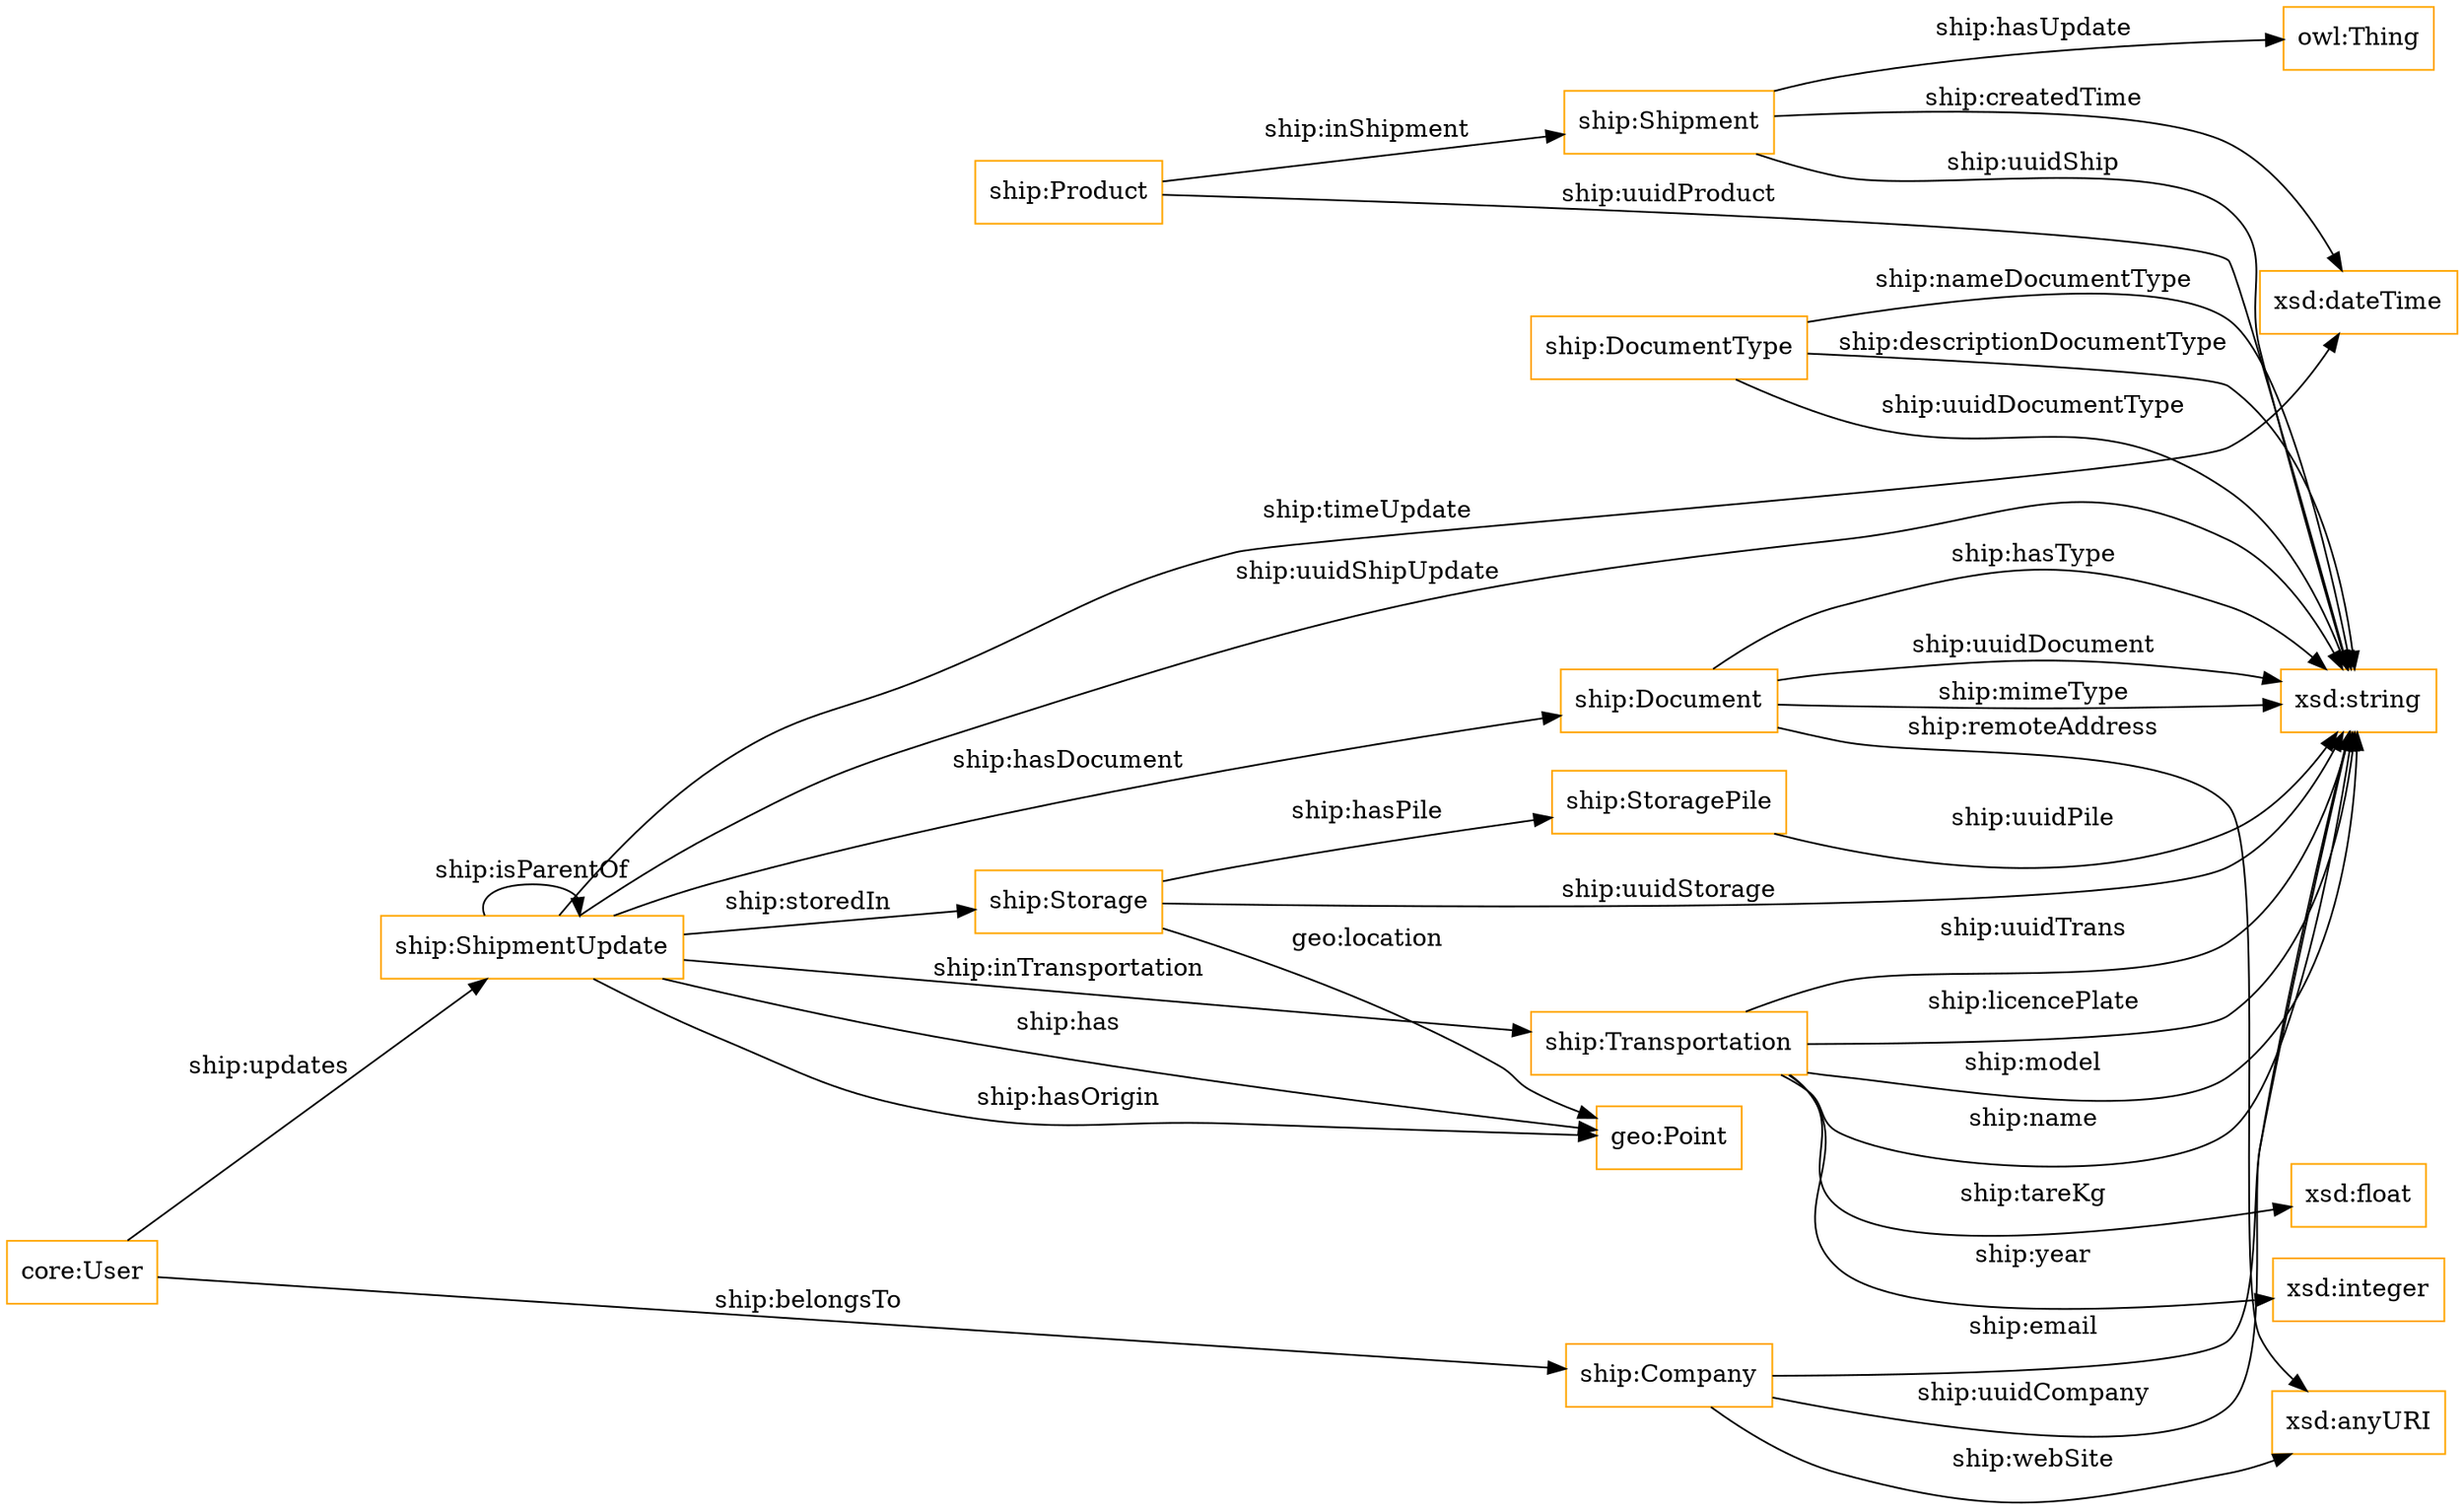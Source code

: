 digraph ar2dtool_diagram { 
rankdir=LR;
size="1501"
node [shape = rectangle, color="orange"]; "ship:Shipment" "ship:ShipmentUpdate" "ship:DocumentType" "core:User" "ship:Product" "ship:Document" "ship:Storage" "ship:StoragePile" "ship:Transportation" "ship:Company" "geo:Point" ; /*classes style*/
	"ship:ShipmentUpdate" -> "ship:Document" [ label = "ship:hasDocument" ];
	"ship:Company" -> "xsd:anyURI" [ label = "ship:webSite" ];
	"ship:ShipmentUpdate" -> "geo:Point" [ label = "ship:has" ];
	"ship:Transportation" -> "xsd:integer" [ label = "ship:year" ];
	"ship:Product" -> "ship:Shipment" [ label = "ship:inShipment" ];
	"ship:Company" -> "xsd:string" [ label = "ship:email" ];
	"core:User" -> "ship:ShipmentUpdate" [ label = "ship:updates" ];
	"ship:Transportation" -> "xsd:string" [ label = "ship:uuidTrans" ];
	"ship:DocumentType" -> "xsd:string" [ label = "ship:nameDocumentType" ];
	"ship:Document" -> "xsd:string" [ label = "ship:hasType" ];
	"ship:ShipmentUpdate" -> "xsd:dateTime" [ label = "ship:timeUpdate" ];
	"ship:StoragePile" -> "xsd:string" [ label = "ship:uuidPile" ];
	"ship:ShipmentUpdate" -> "ship:ShipmentUpdate" [ label = "ship:isParentOf" ];
	"ship:Company" -> "xsd:string" [ label = "ship:uuidCompany" ];
	"ship:Storage" -> "geo:Point" [ label = "geo:location" ];
	"ship:Transportation" -> "xsd:string" [ label = "ship:licencePlate" ];
	"ship:ShipmentUpdate" -> "ship:Storage" [ label = "ship:storedIn" ];
	"core:User" -> "ship:Company" [ label = "ship:belongsTo" ];
	"ship:Shipment" -> "xsd:string" [ label = "ship:uuidShip" ];
	"ship:Storage" -> "ship:StoragePile" [ label = "ship:hasPile" ];
	"ship:Shipment" -> "xsd:dateTime" [ label = "ship:createdTime" ];
	"ship:DocumentType" -> "xsd:string" [ label = "ship:descriptionDocumentType" ];
	"ship:Transportation" -> "xsd:string" [ label = "ship:model" ];
	"ship:Document" -> "xsd:string" [ label = "ship:uuidDocument" ];
	"ship:ShipmentUpdate" -> "ship:Transportation" [ label = "ship:inTransportation" ];
	"ship:Product" -> "xsd:string" [ label = "ship:uuidProduct" ];
	"ship:Document" -> "xsd:anyURI" [ label = "ship:remoteAddress" ];
	"ship:Document" -> "xsd:string" [ label = "ship:mimeType" ];
	"ship:Transportation" -> "xsd:float" [ label = "ship:tareKg" ];
	"ship:Shipment" -> "owl:Thing" [ label = "ship:hasUpdate" ];
	"ship:ShipmentUpdate" -> "geo:Point" [ label = "ship:hasOrigin" ];
	"ship:Transportation" -> "xsd:string" [ label = "ship:name" ];
	"ship:ShipmentUpdate" -> "xsd:string" [ label = "ship:uuidShipUpdate" ];
	"ship:Storage" -> "xsd:string" [ label = "ship:uuidStorage" ];
	"ship:DocumentType" -> "xsd:string" [ label = "ship:uuidDocumentType" ];

}
